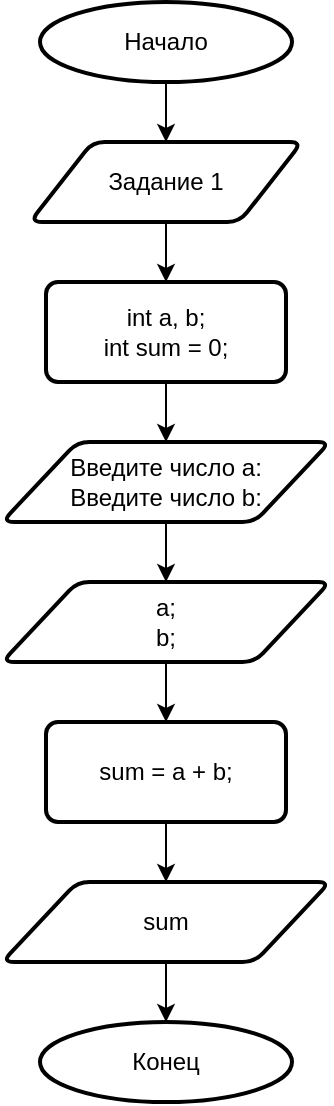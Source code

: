 <mxfile version="21.7.5" type="device">
  <diagram name="Страница — 1" id="ATnHvZcbLCIzwzaS3KDf">
    <mxGraphModel dx="1050" dy="534" grid="1" gridSize="10" guides="1" tooltips="1" connect="1" arrows="1" fold="1" page="1" pageScale="1" pageWidth="827" pageHeight="1169" math="0" shadow="0">
      <root>
        <mxCell id="0" />
        <mxCell id="1" parent="0" />
        <mxCell id="RXzwc1dKYDNwtvziXEmg-3" value="" style="edgeStyle=orthogonalEdgeStyle;rounded=0;orthogonalLoop=1;jettySize=auto;html=1;" edge="1" parent="1" source="RXzwc1dKYDNwtvziXEmg-1" target="RXzwc1dKYDNwtvziXEmg-2">
          <mxGeometry relative="1" as="geometry" />
        </mxCell>
        <mxCell id="RXzwc1dKYDNwtvziXEmg-1" value="Начало" style="strokeWidth=2;html=1;shape=mxgraph.flowchart.start_1;whiteSpace=wrap;" vertex="1" parent="1">
          <mxGeometry x="351" y="40" width="126" height="40" as="geometry" />
        </mxCell>
        <mxCell id="RXzwc1dKYDNwtvziXEmg-5" value="" style="edgeStyle=orthogonalEdgeStyle;rounded=0;orthogonalLoop=1;jettySize=auto;html=1;" edge="1" parent="1" source="RXzwc1dKYDNwtvziXEmg-2" target="RXzwc1dKYDNwtvziXEmg-4">
          <mxGeometry relative="1" as="geometry" />
        </mxCell>
        <mxCell id="RXzwc1dKYDNwtvziXEmg-2" value="Задание 1" style="shape=parallelogram;html=1;strokeWidth=2;perimeter=parallelogramPerimeter;whiteSpace=wrap;rounded=1;arcSize=12;size=0.23;" vertex="1" parent="1">
          <mxGeometry x="346" y="110" width="136" height="40" as="geometry" />
        </mxCell>
        <mxCell id="RXzwc1dKYDNwtvziXEmg-7" value="" style="edgeStyle=orthogonalEdgeStyle;rounded=0;orthogonalLoop=1;jettySize=auto;html=1;" edge="1" parent="1" source="RXzwc1dKYDNwtvziXEmg-4" target="RXzwc1dKYDNwtvziXEmg-6">
          <mxGeometry relative="1" as="geometry" />
        </mxCell>
        <mxCell id="RXzwc1dKYDNwtvziXEmg-4" value="int a, b;&lt;br&gt;int sum = 0;" style="whiteSpace=wrap;html=1;strokeWidth=2;rounded=1;arcSize=12;" vertex="1" parent="1">
          <mxGeometry x="354" y="180" width="120" height="50" as="geometry" />
        </mxCell>
        <mxCell id="RXzwc1dKYDNwtvziXEmg-9" value="" style="edgeStyle=orthogonalEdgeStyle;rounded=0;orthogonalLoop=1;jettySize=auto;html=1;" edge="1" parent="1" source="RXzwc1dKYDNwtvziXEmg-6" target="RXzwc1dKYDNwtvziXEmg-8">
          <mxGeometry relative="1" as="geometry" />
        </mxCell>
        <mxCell id="RXzwc1dKYDNwtvziXEmg-6" value="Введите число a:&lt;br&gt;Введите число b:" style="shape=parallelogram;html=1;strokeWidth=2;perimeter=parallelogramPerimeter;whiteSpace=wrap;rounded=1;arcSize=12;size=0.23;" vertex="1" parent="1">
          <mxGeometry x="332" y="260" width="164" height="40" as="geometry" />
        </mxCell>
        <mxCell id="RXzwc1dKYDNwtvziXEmg-11" value="" style="edgeStyle=orthogonalEdgeStyle;rounded=0;orthogonalLoop=1;jettySize=auto;html=1;" edge="1" parent="1" source="RXzwc1dKYDNwtvziXEmg-8" target="RXzwc1dKYDNwtvziXEmg-10">
          <mxGeometry relative="1" as="geometry" />
        </mxCell>
        <mxCell id="RXzwc1dKYDNwtvziXEmg-8" value="a;&lt;br&gt;b;" style="shape=parallelogram;html=1;strokeWidth=2;perimeter=parallelogramPerimeter;whiteSpace=wrap;rounded=1;arcSize=12;size=0.23;" vertex="1" parent="1">
          <mxGeometry x="332" y="330" width="164" height="40" as="geometry" />
        </mxCell>
        <mxCell id="RXzwc1dKYDNwtvziXEmg-13" value="" style="edgeStyle=orthogonalEdgeStyle;rounded=0;orthogonalLoop=1;jettySize=auto;html=1;" edge="1" parent="1" source="RXzwc1dKYDNwtvziXEmg-10" target="RXzwc1dKYDNwtvziXEmg-12">
          <mxGeometry relative="1" as="geometry" />
        </mxCell>
        <mxCell id="RXzwc1dKYDNwtvziXEmg-10" value="sum = a + b;" style="whiteSpace=wrap;html=1;strokeWidth=2;rounded=1;arcSize=12;" vertex="1" parent="1">
          <mxGeometry x="354" y="400" width="120" height="50" as="geometry" />
        </mxCell>
        <mxCell id="RXzwc1dKYDNwtvziXEmg-15" value="" style="edgeStyle=orthogonalEdgeStyle;rounded=0;orthogonalLoop=1;jettySize=auto;html=1;" edge="1" parent="1" source="RXzwc1dKYDNwtvziXEmg-12" target="RXzwc1dKYDNwtvziXEmg-14">
          <mxGeometry relative="1" as="geometry" />
        </mxCell>
        <mxCell id="RXzwc1dKYDNwtvziXEmg-12" value="sum" style="shape=parallelogram;html=1;strokeWidth=2;perimeter=parallelogramPerimeter;whiteSpace=wrap;rounded=1;arcSize=12;size=0.23;" vertex="1" parent="1">
          <mxGeometry x="332" y="480" width="164" height="40" as="geometry" />
        </mxCell>
        <mxCell id="RXzwc1dKYDNwtvziXEmg-14" value="Конец" style="strokeWidth=2;html=1;shape=mxgraph.flowchart.start_1;whiteSpace=wrap;" vertex="1" parent="1">
          <mxGeometry x="351" y="550" width="126" height="40" as="geometry" />
        </mxCell>
      </root>
    </mxGraphModel>
  </diagram>
</mxfile>
